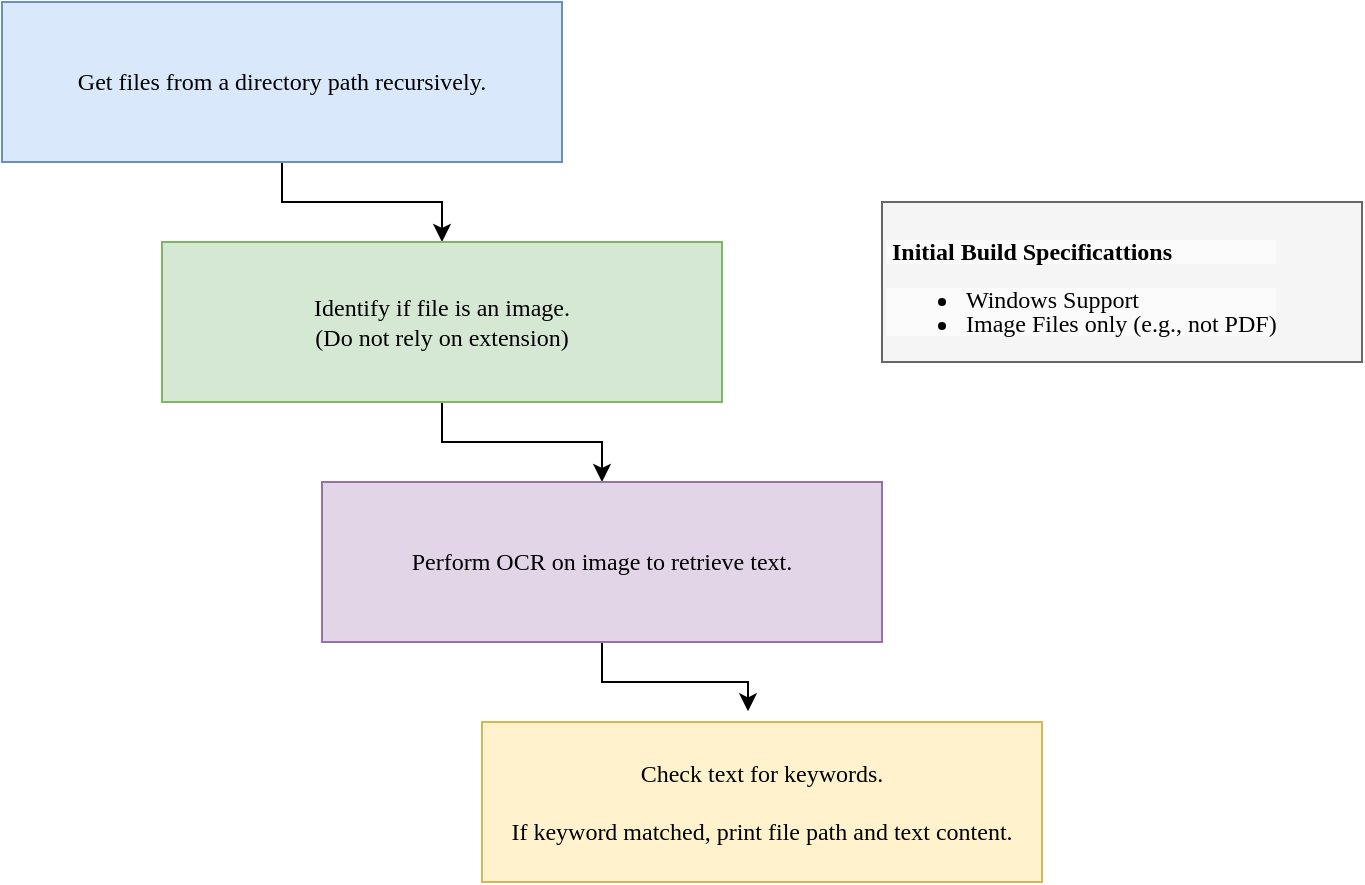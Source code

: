 <mxfile version="21.1.1" type="device">
  <diagram name="Page-1" id="j3StbL9kdqbgPOIKrsbc">
    <mxGraphModel dx="2074" dy="1116" grid="1" gridSize="10" guides="1" tooltips="1" connect="1" arrows="1" fold="1" page="1" pageScale="1" pageWidth="850" pageHeight="1100" math="0" shadow="0">
      <root>
        <mxCell id="0" />
        <mxCell id="1" parent="0" />
        <mxCell id="-KHrD7k6fx0QTuhkA_9m-3" style="edgeStyle=orthogonalEdgeStyle;rounded=0;orthogonalLoop=1;jettySize=auto;html=1;fontFamily=Verdana;" edge="1" parent="1" source="8EOTyNGZ8bpAmKC-JRBx-2" target="8EOTyNGZ8bpAmKC-JRBx-3">
          <mxGeometry relative="1" as="geometry" />
        </mxCell>
        <mxCell id="8EOTyNGZ8bpAmKC-JRBx-2" value="Get files from a directory path recursively." style="rounded=0;whiteSpace=wrap;html=1;fillColor=#dae8fc;strokeColor=#6c8ebf;fontFamily=Verdana;" parent="1" vertex="1">
          <mxGeometry x="40" y="40" width="280" height="80" as="geometry" />
        </mxCell>
        <mxCell id="-KHrD7k6fx0QTuhkA_9m-5" style="edgeStyle=orthogonalEdgeStyle;rounded=0;orthogonalLoop=1;jettySize=auto;html=1;fontFamily=Verdana;" edge="1" parent="1" source="8EOTyNGZ8bpAmKC-JRBx-3" target="-KHrD7k6fx0QTuhkA_9m-4">
          <mxGeometry relative="1" as="geometry" />
        </mxCell>
        <mxCell id="8EOTyNGZ8bpAmKC-JRBx-3" value="Identify if file is an image.&lt;br&gt;(Do not rely on extension)" style="rounded=0;whiteSpace=wrap;html=1;fillColor=#d5e8d4;strokeColor=#82b366;fontFamily=Verdana;" parent="1" vertex="1">
          <mxGeometry x="120" y="160" width="280" height="80" as="geometry" />
        </mxCell>
        <mxCell id="-KHrD7k6fx0QTuhkA_9m-7" style="edgeStyle=orthogonalEdgeStyle;rounded=0;orthogonalLoop=1;jettySize=auto;html=1;exitX=0.5;exitY=1;exitDx=0;exitDy=0;entryX=0.475;entryY=-0.067;entryDx=0;entryDy=0;entryPerimeter=0;fontFamily=Verdana;" edge="1" parent="1" source="-KHrD7k6fx0QTuhkA_9m-4" target="-KHrD7k6fx0QTuhkA_9m-6">
          <mxGeometry relative="1" as="geometry" />
        </mxCell>
        <mxCell id="-KHrD7k6fx0QTuhkA_9m-4" value="Perform OCR on image to retrieve text." style="rounded=0;whiteSpace=wrap;html=1;fillColor=#e1d5e7;strokeColor=#9673a6;fontFamily=Verdana;" vertex="1" parent="1">
          <mxGeometry x="200" y="280" width="280" height="80" as="geometry" />
        </mxCell>
        <mxCell id="-KHrD7k6fx0QTuhkA_9m-6" value="Check text for keywords.&lt;br&gt;&lt;br&gt;If keyword matched, print file path and text content." style="rounded=0;whiteSpace=wrap;html=1;fillColor=#fff2cc;strokeColor=#d6b656;fontFamily=Verdana;" vertex="1" parent="1">
          <mxGeometry x="280" y="400" width="280" height="80" as="geometry" />
        </mxCell>
        <mxCell id="-KHrD7k6fx0QTuhkA_9m-11" value="&lt;p style=&quot;border-color: var(--border-color); color: rgb(0, 0, 0); font-size: 12px; font-style: normal; font-variant-ligatures: normal; font-variant-caps: normal; letter-spacing: normal; orphans: 2; text-align: left; text-indent: 0px; text-transform: none; widows: 2; word-spacing: 0px; -webkit-text-stroke-width: 0px; background-color: rgb(251, 251, 251); text-decoration-thickness: initial; text-decoration-style: initial; text-decoration-color: initial; line-height: 12px;&quot;&gt;&lt;b&gt;&amp;nbsp;Initial Build Specificattions&lt;/b&gt;&lt;/p&gt;&lt;ul style=&quot;border-color: var(--border-color); color: rgb(0, 0, 0); font-size: 12px; font-style: normal; font-variant-ligatures: normal; font-variant-caps: normal; letter-spacing: normal; orphans: 2; text-align: left; text-indent: 0px; text-transform: none; widows: 2; word-spacing: 0px; -webkit-text-stroke-width: 0px; background-color: rgb(251, 251, 251); text-decoration-thickness: initial; text-decoration-style: initial; text-decoration-color: initial; line-height: 12px;&quot;&gt;&lt;li style=&quot;border-color: var(--border-color);&quot;&gt;Windows Support&lt;/li&gt;&lt;li style=&quot;font-weight: 400; border-color: var(--border-color);&quot;&gt;Image Files only (e.g., not PDF)&lt;/li&gt;&lt;/ul&gt;" style="text;whiteSpace=wrap;html=1;strokeColor=#666666;fillColor=#f5f5f5;fontColor=#333333;fontFamily=Verdana;" vertex="1" parent="1">
          <mxGeometry x="480" y="140" width="240" height="80" as="geometry" />
        </mxCell>
      </root>
    </mxGraphModel>
  </diagram>
</mxfile>
